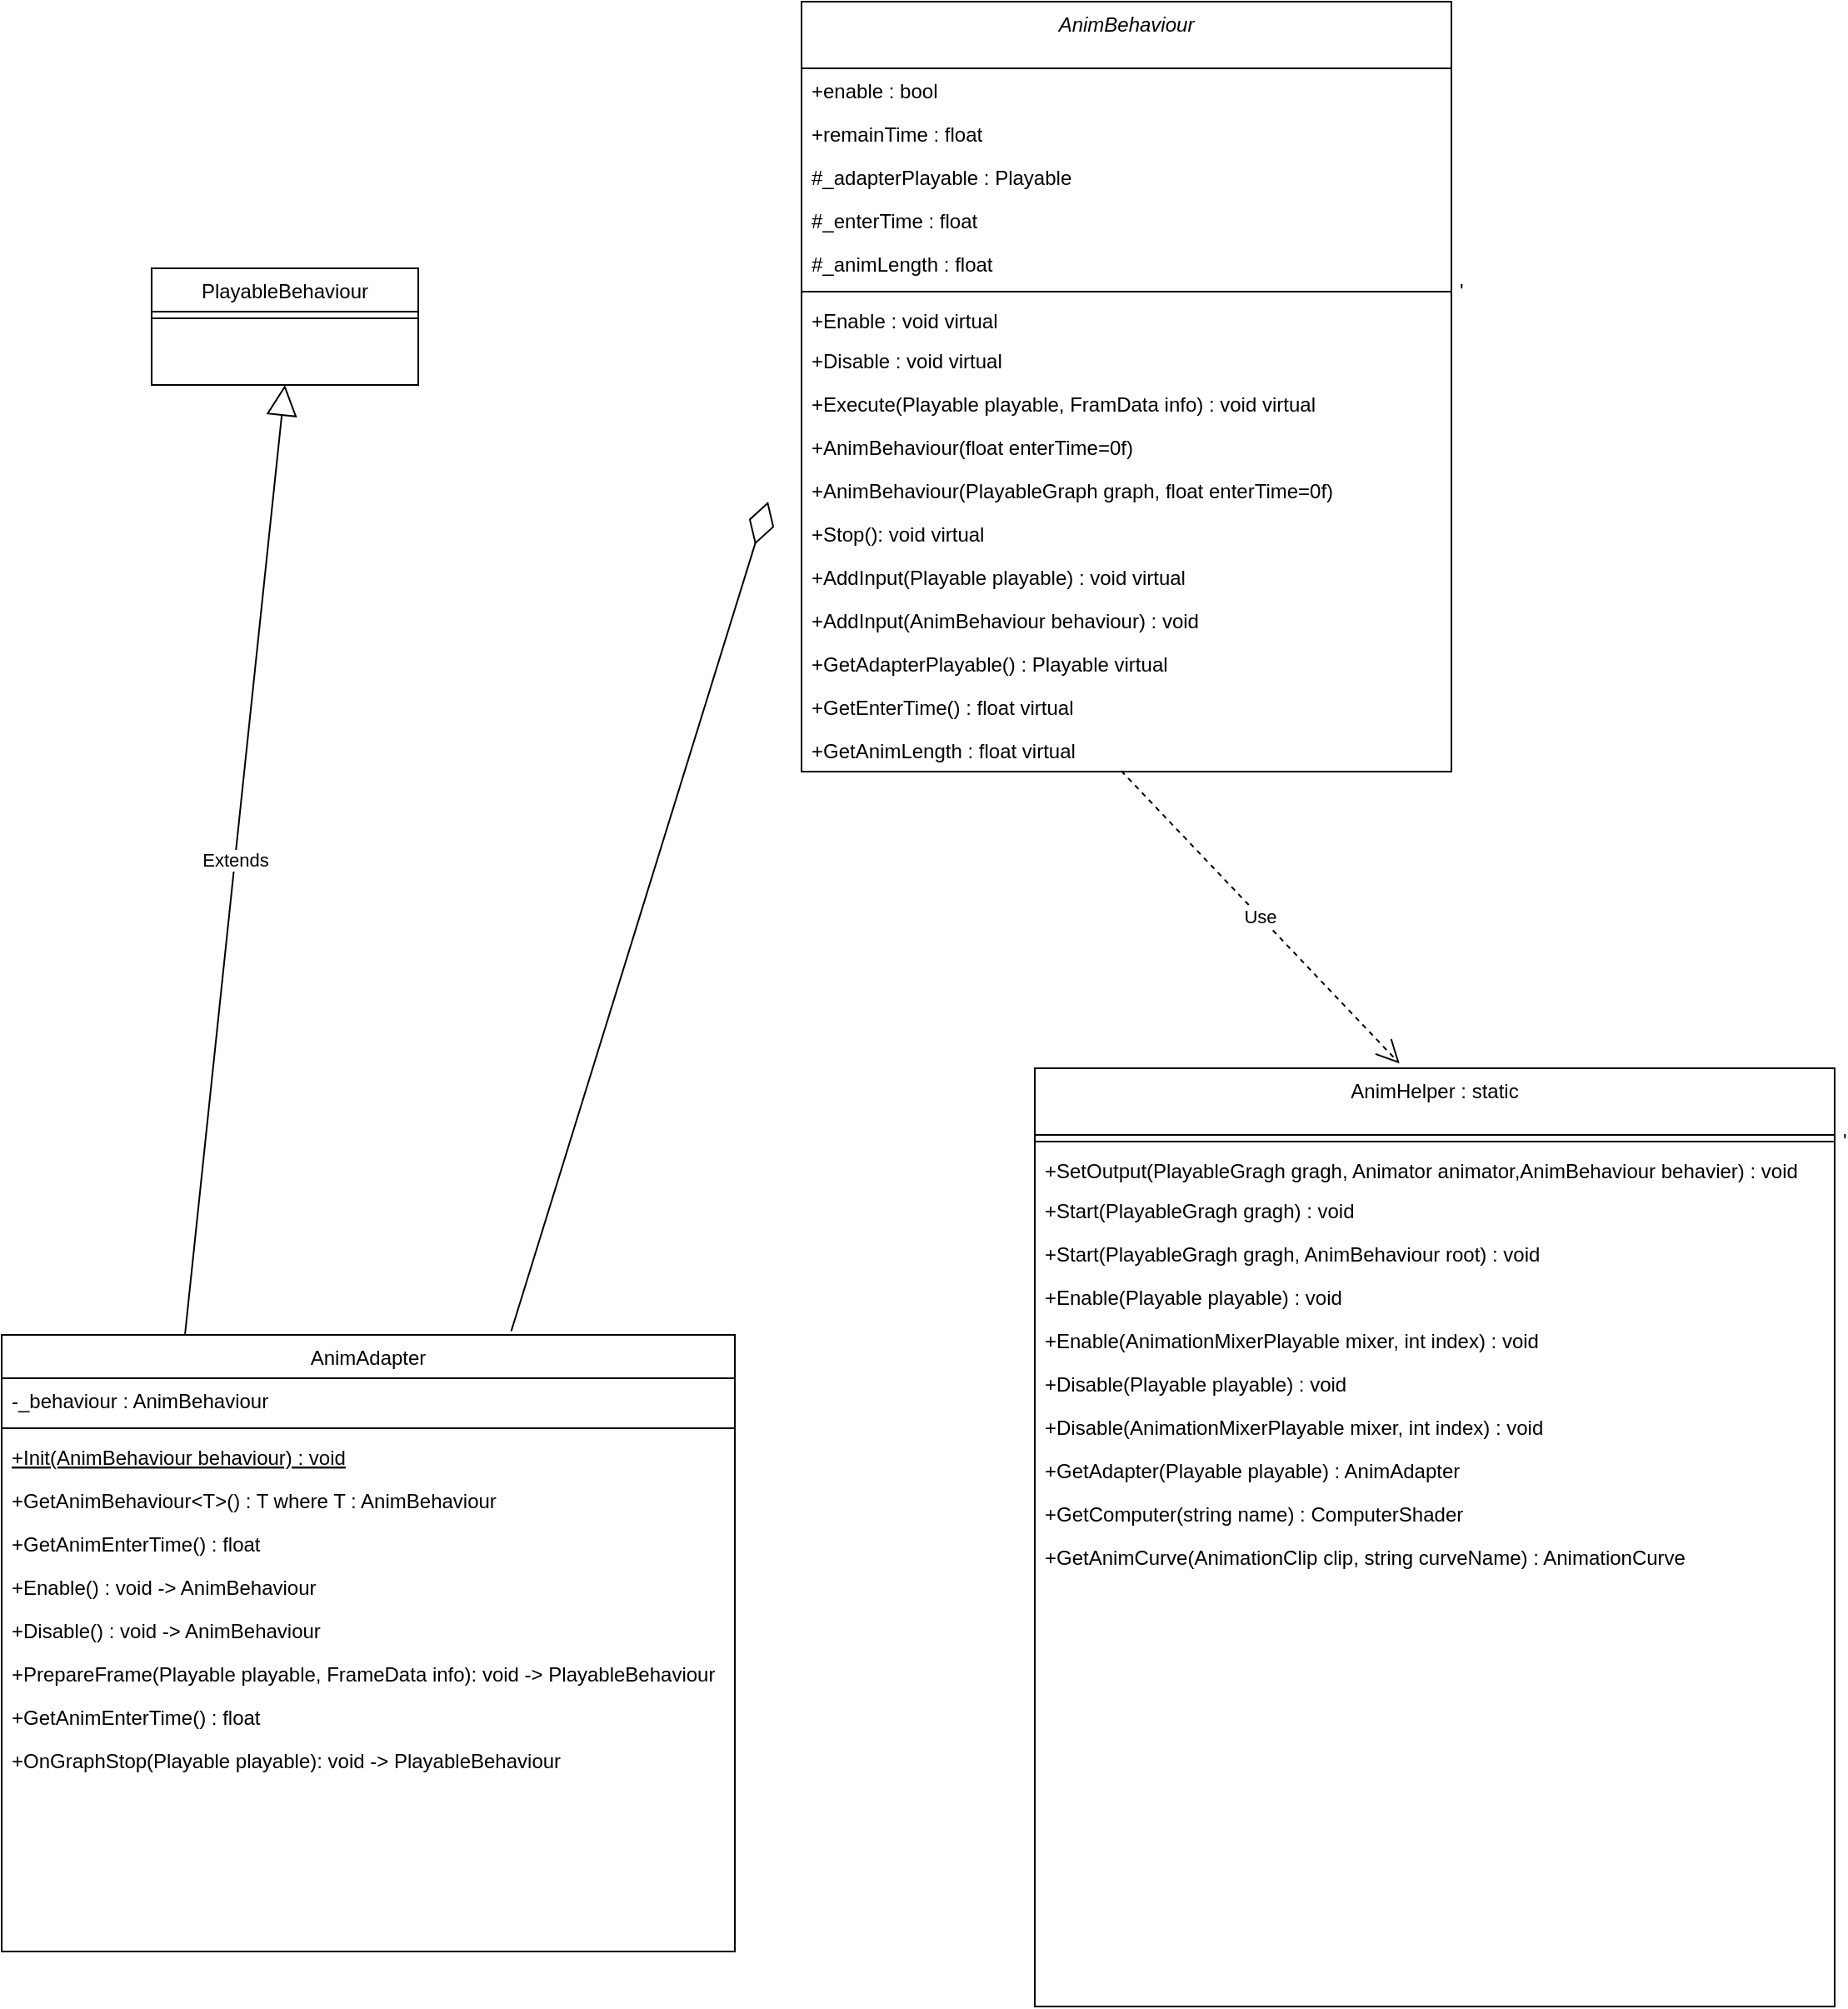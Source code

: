 <mxfile version="26.0.15">
  <diagram id="C5RBs43oDa-KdzZeNtuy" name="Page-1">
    <mxGraphModel dx="1188" dy="658" grid="1" gridSize="10" guides="1" tooltips="1" connect="1" arrows="1" fold="1" page="1" pageScale="1" pageWidth="827" pageHeight="1169" math="0" shadow="0">
      <root>
        <mxCell id="WIyWlLk6GJQsqaUBKTNV-0" />
        <mxCell id="WIyWlLk6GJQsqaUBKTNV-1" parent="WIyWlLk6GJQsqaUBKTNV-0" />
        <mxCell id="zkfFHV4jXpPFQw0GAbJ--0" value="AnimBehaviour" style="swimlane;fontStyle=2;align=center;verticalAlign=top;childLayout=stackLayout;horizontal=1;startSize=40;horizontalStack=0;resizeParent=1;resizeLast=0;collapsible=1;marginBottom=0;rounded=0;shadow=0;strokeWidth=1;" parent="WIyWlLk6GJQsqaUBKTNV-1" vertex="1">
          <mxGeometry x="500" y="130" width="390" height="462" as="geometry">
            <mxRectangle x="230" y="140" width="160" height="26" as="alternateBounds" />
          </mxGeometry>
        </mxCell>
        <mxCell id="GBUYpkYhpgL8Z6kxorFF-44" value="+enable : bool" style="text;align=left;verticalAlign=top;spacingLeft=4;spacingRight=4;overflow=hidden;rotatable=0;points=[[0,0.5],[1,0.5]];portConstraint=eastwest;" vertex="1" parent="zkfFHV4jXpPFQw0GAbJ--0">
          <mxGeometry y="40" width="390" height="26" as="geometry" />
        </mxCell>
        <mxCell id="GBUYpkYhpgL8Z6kxorFF-47" value="+remainTime : float" style="text;align=left;verticalAlign=top;spacingLeft=4;spacingRight=4;overflow=hidden;rotatable=0;points=[[0,0.5],[1,0.5]];portConstraint=eastwest;" vertex="1" parent="zkfFHV4jXpPFQw0GAbJ--0">
          <mxGeometry y="66" width="390" height="26" as="geometry" />
        </mxCell>
        <mxCell id="GBUYpkYhpgL8Z6kxorFF-51" value="#_adapterPlayable : Playable" style="text;align=left;verticalAlign=top;spacingLeft=4;spacingRight=4;overflow=hidden;rotatable=0;points=[[0,0.5],[1,0.5]];portConstraint=eastwest;" vertex="1" parent="zkfFHV4jXpPFQw0GAbJ--0">
          <mxGeometry y="92" width="390" height="26" as="geometry" />
        </mxCell>
        <mxCell id="GBUYpkYhpgL8Z6kxorFF-52" value="#_enterTime : float" style="text;align=left;verticalAlign=top;spacingLeft=4;spacingRight=4;overflow=hidden;rotatable=0;points=[[0,0.5],[1,0.5]];portConstraint=eastwest;" vertex="1" parent="zkfFHV4jXpPFQw0GAbJ--0">
          <mxGeometry y="118" width="390" height="26" as="geometry" />
        </mxCell>
        <mxCell id="GBUYpkYhpgL8Z6kxorFF-53" value="#_animLength : float" style="text;align=left;verticalAlign=top;spacingLeft=4;spacingRight=4;overflow=hidden;rotatable=0;points=[[0,0.5],[1,0.5]];portConstraint=eastwest;" vertex="1" parent="zkfFHV4jXpPFQw0GAbJ--0">
          <mxGeometry y="144" width="390" height="26" as="geometry" />
        </mxCell>
        <mxCell id="zkfFHV4jXpPFQw0GAbJ--4" value="&#39;" style="line;html=1;strokeWidth=1;align=left;verticalAlign=middle;spacingTop=-1;spacingLeft=3;spacingRight=3;rotatable=0;labelPosition=right;points=[];portConstraint=eastwest;" parent="zkfFHV4jXpPFQw0GAbJ--0" vertex="1">
          <mxGeometry y="170" width="390" height="8" as="geometry" />
        </mxCell>
        <mxCell id="zkfFHV4jXpPFQw0GAbJ--5" value="+Enable : void virtual&#xa;" style="text;align=left;verticalAlign=top;spacingLeft=4;spacingRight=4;overflow=hidden;rotatable=0;points=[[0,0.5],[1,0.5]];portConstraint=eastwest;" parent="zkfFHV4jXpPFQw0GAbJ--0" vertex="1">
          <mxGeometry y="178" width="390" height="24" as="geometry" />
        </mxCell>
        <mxCell id="GBUYpkYhpgL8Z6kxorFF-0" value="+Disable : void virtual" style="text;align=left;verticalAlign=top;spacingLeft=4;spacingRight=4;overflow=hidden;rotatable=0;points=[[0,0.5],[1,0.5]];portConstraint=eastwest;" vertex="1" parent="zkfFHV4jXpPFQw0GAbJ--0">
          <mxGeometry y="202" width="390" height="26" as="geometry" />
        </mxCell>
        <mxCell id="GBUYpkYhpgL8Z6kxorFF-2" value="+Execute(Playable playable, FramData info) : void virtual" style="text;align=left;verticalAlign=top;spacingLeft=4;spacingRight=4;overflow=hidden;rotatable=0;points=[[0,0.5],[1,0.5]];portConstraint=eastwest;" vertex="1" parent="zkfFHV4jXpPFQw0GAbJ--0">
          <mxGeometry y="228" width="390" height="26" as="geometry" />
        </mxCell>
        <mxCell id="GBUYpkYhpgL8Z6kxorFF-54" value="+AnimBehaviour(float enterTime=0f)" style="text;align=left;verticalAlign=top;spacingLeft=4;spacingRight=4;overflow=hidden;rotatable=0;points=[[0,0.5],[1,0.5]];portConstraint=eastwest;" vertex="1" parent="zkfFHV4jXpPFQw0GAbJ--0">
          <mxGeometry y="254" width="390" height="26" as="geometry" />
        </mxCell>
        <mxCell id="GBUYpkYhpgL8Z6kxorFF-55" value="+AnimBehaviour(PlayableGraph graph, float enterTime=0f)" style="text;align=left;verticalAlign=top;spacingLeft=4;spacingRight=4;overflow=hidden;rotatable=0;points=[[0,0.5],[1,0.5]];portConstraint=eastwest;" vertex="1" parent="zkfFHV4jXpPFQw0GAbJ--0">
          <mxGeometry y="280" width="390" height="26" as="geometry" />
        </mxCell>
        <mxCell id="GBUYpkYhpgL8Z6kxorFF-56" value="+Stop(): void virtual" style="text;align=left;verticalAlign=top;spacingLeft=4;spacingRight=4;overflow=hidden;rotatable=0;points=[[0,0.5],[1,0.5]];portConstraint=eastwest;" vertex="1" parent="zkfFHV4jXpPFQw0GAbJ--0">
          <mxGeometry y="306" width="390" height="26" as="geometry" />
        </mxCell>
        <mxCell id="GBUYpkYhpgL8Z6kxorFF-57" value="+AddInput(Playable playable) : void virtual" style="text;align=left;verticalAlign=top;spacingLeft=4;spacingRight=4;overflow=hidden;rotatable=0;points=[[0,0.5],[1,0.5]];portConstraint=eastwest;" vertex="1" parent="zkfFHV4jXpPFQw0GAbJ--0">
          <mxGeometry y="332" width="390" height="26" as="geometry" />
        </mxCell>
        <mxCell id="GBUYpkYhpgL8Z6kxorFF-64" value="+AddInput(AnimBehaviour behaviour) : void" style="text;align=left;verticalAlign=top;spacingLeft=4;spacingRight=4;overflow=hidden;rotatable=0;points=[[0,0.5],[1,0.5]];portConstraint=eastwest;" vertex="1" parent="zkfFHV4jXpPFQw0GAbJ--0">
          <mxGeometry y="358" width="390" height="26" as="geometry" />
        </mxCell>
        <mxCell id="GBUYpkYhpgL8Z6kxorFF-58" value="+GetAdapterPlayable() : Playable virtual" style="text;align=left;verticalAlign=top;spacingLeft=4;spacingRight=4;overflow=hidden;rotatable=0;points=[[0,0.5],[1,0.5]];portConstraint=eastwest;" vertex="1" parent="zkfFHV4jXpPFQw0GAbJ--0">
          <mxGeometry y="384" width="390" height="26" as="geometry" />
        </mxCell>
        <mxCell id="GBUYpkYhpgL8Z6kxorFF-59" value="+GetEnterTime() : float virtual" style="text;align=left;verticalAlign=top;spacingLeft=4;spacingRight=4;overflow=hidden;rotatable=0;points=[[0,0.5],[1,0.5]];portConstraint=eastwest;" vertex="1" parent="zkfFHV4jXpPFQw0GAbJ--0">
          <mxGeometry y="410" width="390" height="26" as="geometry" />
        </mxCell>
        <mxCell id="GBUYpkYhpgL8Z6kxorFF-62" value="+GetAnimLength : float virtual" style="text;align=left;verticalAlign=top;spacingLeft=4;spacingRight=4;overflow=hidden;rotatable=0;points=[[0,0.5],[1,0.5]];portConstraint=eastwest;" vertex="1" parent="zkfFHV4jXpPFQw0GAbJ--0">
          <mxGeometry y="436" width="390" height="26" as="geometry" />
        </mxCell>
        <mxCell id="zkfFHV4jXpPFQw0GAbJ--6" value="AnimAdapter" style="swimlane;fontStyle=0;align=center;verticalAlign=top;childLayout=stackLayout;horizontal=1;startSize=26;horizontalStack=0;resizeParent=1;resizeLast=0;collapsible=1;marginBottom=0;rounded=0;shadow=0;strokeWidth=1;" parent="WIyWlLk6GJQsqaUBKTNV-1" vertex="1">
          <mxGeometry x="20" y="930" width="440" height="370" as="geometry">
            <mxRectangle x="150" y="510" width="160" height="26" as="alternateBounds" />
          </mxGeometry>
        </mxCell>
        <mxCell id="zkfFHV4jXpPFQw0GAbJ--8" value="-_behaviour : AnimBehaviour" style="text;align=left;verticalAlign=top;spacingLeft=4;spacingRight=4;overflow=hidden;rotatable=0;points=[[0,0.5],[1,0.5]];portConstraint=eastwest;rounded=0;shadow=0;html=0;" parent="zkfFHV4jXpPFQw0GAbJ--6" vertex="1">
          <mxGeometry y="26" width="440" height="26" as="geometry" />
        </mxCell>
        <mxCell id="zkfFHV4jXpPFQw0GAbJ--9" value="" style="line;html=1;strokeWidth=1;align=left;verticalAlign=middle;spacingTop=-1;spacingLeft=3;spacingRight=3;rotatable=0;labelPosition=right;points=[];portConstraint=eastwest;" parent="zkfFHV4jXpPFQw0GAbJ--6" vertex="1">
          <mxGeometry y="52" width="440" height="8" as="geometry" />
        </mxCell>
        <mxCell id="zkfFHV4jXpPFQw0GAbJ--10" value="+Init(AnimBehaviour behaviour) : void" style="text;align=left;verticalAlign=top;spacingLeft=4;spacingRight=4;overflow=hidden;rotatable=0;points=[[0,0.5],[1,0.5]];portConstraint=eastwest;fontStyle=4" parent="zkfFHV4jXpPFQw0GAbJ--6" vertex="1">
          <mxGeometry y="60" width="440" height="26" as="geometry" />
        </mxCell>
        <mxCell id="zkfFHV4jXpPFQw0GAbJ--11" value="+GetAnimBehaviour&lt;T&gt;() : T where T : AnimBehaviour" style="text;align=left;verticalAlign=top;spacingLeft=4;spacingRight=4;overflow=hidden;rotatable=0;points=[[0,0.5],[1,0.5]];portConstraint=eastwest;" parent="zkfFHV4jXpPFQw0GAbJ--6" vertex="1">
          <mxGeometry y="86" width="440" height="26" as="geometry" />
        </mxCell>
        <mxCell id="GBUYpkYhpgL8Z6kxorFF-34" value="+GetAnimEnterTime() : float" style="text;align=left;verticalAlign=top;spacingLeft=4;spacingRight=4;overflow=hidden;rotatable=0;points=[[0,0.5],[1,0.5]];portConstraint=eastwest;" vertex="1" parent="zkfFHV4jXpPFQw0GAbJ--6">
          <mxGeometry y="112" width="440" height="26" as="geometry" />
        </mxCell>
        <mxCell id="GBUYpkYhpgL8Z6kxorFF-36" value="+Enable() : void -&gt; AnimBehaviour" style="text;align=left;verticalAlign=top;spacingLeft=4;spacingRight=4;overflow=hidden;rotatable=0;points=[[0,0.5],[1,0.5]];portConstraint=eastwest;" vertex="1" parent="zkfFHV4jXpPFQw0GAbJ--6">
          <mxGeometry y="138" width="440" height="26" as="geometry" />
        </mxCell>
        <mxCell id="GBUYpkYhpgL8Z6kxorFF-37" value="+Disable() : void -&gt; AnimBehaviour" style="text;align=left;verticalAlign=top;spacingLeft=4;spacingRight=4;overflow=hidden;rotatable=0;points=[[0,0.5],[1,0.5]];portConstraint=eastwest;" vertex="1" parent="zkfFHV4jXpPFQw0GAbJ--6">
          <mxGeometry y="164" width="440" height="26" as="geometry" />
        </mxCell>
        <mxCell id="GBUYpkYhpgL8Z6kxorFF-38" value="+PrepareFrame(Playable playable, FrameData info): void -&gt; PlayableBehaviour" style="text;align=left;verticalAlign=top;spacingLeft=4;spacingRight=4;overflow=hidden;rotatable=0;points=[[0,0.5],[1,0.5]];portConstraint=eastwest;" vertex="1" parent="zkfFHV4jXpPFQw0GAbJ--6">
          <mxGeometry y="190" width="440" height="26" as="geometry" />
        </mxCell>
        <mxCell id="GBUYpkYhpgL8Z6kxorFF-39" value="+GetAnimEnterTime() : float" style="text;align=left;verticalAlign=top;spacingLeft=4;spacingRight=4;overflow=hidden;rotatable=0;points=[[0,0.5],[1,0.5]];portConstraint=eastwest;" vertex="1" parent="zkfFHV4jXpPFQw0GAbJ--6">
          <mxGeometry y="216" width="440" height="26" as="geometry" />
        </mxCell>
        <mxCell id="GBUYpkYhpgL8Z6kxorFF-43" value="+OnGraphStop(Playable playable): void -&gt; PlayableBehaviour" style="text;align=left;verticalAlign=top;spacingLeft=4;spacingRight=4;overflow=hidden;rotatable=0;points=[[0,0.5],[1,0.5]];portConstraint=eastwest;" vertex="1" parent="zkfFHV4jXpPFQw0GAbJ--6">
          <mxGeometry y="242" width="440" height="26" as="geometry" />
        </mxCell>
        <mxCell id="zkfFHV4jXpPFQw0GAbJ--13" value="PlayableBehaviour" style="swimlane;fontStyle=0;align=center;verticalAlign=top;childLayout=stackLayout;horizontal=1;startSize=26;horizontalStack=0;resizeParent=1;resizeLast=0;collapsible=1;marginBottom=0;rounded=0;shadow=0;strokeWidth=1;" parent="WIyWlLk6GJQsqaUBKTNV-1" vertex="1">
          <mxGeometry x="110" y="290" width="160" height="70" as="geometry">
            <mxRectangle x="340" y="380" width="170" height="26" as="alternateBounds" />
          </mxGeometry>
        </mxCell>
        <mxCell id="zkfFHV4jXpPFQw0GAbJ--15" value="" style="line;html=1;strokeWidth=1;align=left;verticalAlign=middle;spacingTop=-1;spacingLeft=3;spacingRight=3;rotatable=0;labelPosition=right;points=[];portConstraint=eastwest;" parent="zkfFHV4jXpPFQw0GAbJ--13" vertex="1">
          <mxGeometry y="26" width="160" height="8" as="geometry" />
        </mxCell>
        <mxCell id="GBUYpkYhpgL8Z6kxorFF-8" value="Extends" style="endArrow=block;endSize=16;endFill=0;html=1;rounded=0;entryX=0.5;entryY=1;entryDx=0;entryDy=0;exitX=0.25;exitY=0;exitDx=0;exitDy=0;" edge="1" parent="WIyWlLk6GJQsqaUBKTNV-1" source="zkfFHV4jXpPFQw0GAbJ--6" target="zkfFHV4jXpPFQw0GAbJ--13">
          <mxGeometry width="160" relative="1" as="geometry">
            <mxPoint x="150" y="480" as="sourcePoint" />
            <mxPoint x="310" y="480" as="targetPoint" />
          </mxGeometry>
        </mxCell>
        <mxCell id="GBUYpkYhpgL8Z6kxorFF-9" value="" style="endArrow=diamondThin;endFill=0;endSize=24;html=1;rounded=0;exitX=0.695;exitY=-0.006;exitDx=0;exitDy=0;exitPerimeter=0;movable=1;resizable=1;rotatable=1;deletable=1;editable=1;locked=0;connectable=1;" edge="1" parent="WIyWlLk6GJQsqaUBKTNV-1" source="zkfFHV4jXpPFQw0GAbJ--6">
          <mxGeometry width="160" relative="1" as="geometry">
            <mxPoint x="491.89" y="782" as="sourcePoint" />
            <mxPoint x="480" y="430" as="targetPoint" />
          </mxGeometry>
        </mxCell>
        <mxCell id="GBUYpkYhpgL8Z6kxorFF-71" value="AnimHelper : static" style="swimlane;fontStyle=0;align=center;verticalAlign=top;childLayout=stackLayout;horizontal=1;startSize=40;horizontalStack=0;resizeParent=1;resizeLast=0;collapsible=1;marginBottom=0;rounded=0;shadow=0;strokeWidth=1;" vertex="1" parent="WIyWlLk6GJQsqaUBKTNV-1">
          <mxGeometry x="640" y="770" width="480" height="563" as="geometry">
            <mxRectangle x="230" y="140" width="160" height="26" as="alternateBounds" />
          </mxGeometry>
        </mxCell>
        <mxCell id="GBUYpkYhpgL8Z6kxorFF-77" value="&#39;" style="line;html=1;strokeWidth=1;align=left;verticalAlign=middle;spacingTop=-1;spacingLeft=3;spacingRight=3;rotatable=0;labelPosition=right;points=[];portConstraint=eastwest;" vertex="1" parent="GBUYpkYhpgL8Z6kxorFF-71">
          <mxGeometry y="40" width="480" height="8" as="geometry" />
        </mxCell>
        <mxCell id="GBUYpkYhpgL8Z6kxorFF-78" value="+SetOutput(PlayableGragh gragh, Animator animator,AnimBehaviour behavier) : void" style="text;align=left;verticalAlign=top;spacingLeft=4;spacingRight=4;overflow=hidden;rotatable=0;points=[[0,0.5],[1,0.5]];portConstraint=eastwest;" vertex="1" parent="GBUYpkYhpgL8Z6kxorFF-71">
          <mxGeometry y="48" width="480" height="24" as="geometry" />
        </mxCell>
        <mxCell id="GBUYpkYhpgL8Z6kxorFF-79" value="+Start(PlayableGragh gragh) : void" style="text;align=left;verticalAlign=top;spacingLeft=4;spacingRight=4;overflow=hidden;rotatable=0;points=[[0,0.5],[1,0.5]];portConstraint=eastwest;" vertex="1" parent="GBUYpkYhpgL8Z6kxorFF-71">
          <mxGeometry y="72" width="480" height="26" as="geometry" />
        </mxCell>
        <mxCell id="GBUYpkYhpgL8Z6kxorFF-80" value="+Start(PlayableGragh gragh, AnimBehaviour root) : void" style="text;align=left;verticalAlign=top;spacingLeft=4;spacingRight=4;overflow=hidden;rotatable=0;points=[[0,0.5],[1,0.5]];portConstraint=eastwest;" vertex="1" parent="GBUYpkYhpgL8Z6kxorFF-71">
          <mxGeometry y="98" width="480" height="26" as="geometry" />
        </mxCell>
        <mxCell id="GBUYpkYhpgL8Z6kxorFF-81" value="+Enable(Playable playable) : void" style="text;align=left;verticalAlign=top;spacingLeft=4;spacingRight=4;overflow=hidden;rotatable=0;points=[[0,0.5],[1,0.5]];portConstraint=eastwest;" vertex="1" parent="GBUYpkYhpgL8Z6kxorFF-71">
          <mxGeometry y="124" width="480" height="26" as="geometry" />
        </mxCell>
        <mxCell id="GBUYpkYhpgL8Z6kxorFF-82" value="+Enable(AnimationMixerPlayable mixer, int index) : void" style="text;align=left;verticalAlign=top;spacingLeft=4;spacingRight=4;overflow=hidden;rotatable=0;points=[[0,0.5],[1,0.5]];portConstraint=eastwest;" vertex="1" parent="GBUYpkYhpgL8Z6kxorFF-71">
          <mxGeometry y="150" width="480" height="26" as="geometry" />
        </mxCell>
        <mxCell id="GBUYpkYhpgL8Z6kxorFF-83" value="+Disable(Playable playable) : void" style="text;align=left;verticalAlign=top;spacingLeft=4;spacingRight=4;overflow=hidden;rotatable=0;points=[[0,0.5],[1,0.5]];portConstraint=eastwest;" vertex="1" parent="GBUYpkYhpgL8Z6kxorFF-71">
          <mxGeometry y="176" width="480" height="26" as="geometry" />
        </mxCell>
        <mxCell id="GBUYpkYhpgL8Z6kxorFF-84" value="+Disable(AnimationMixerPlayable mixer, int index) : void" style="text;align=left;verticalAlign=top;spacingLeft=4;spacingRight=4;overflow=hidden;rotatable=0;points=[[0,0.5],[1,0.5]];portConstraint=eastwest;" vertex="1" parent="GBUYpkYhpgL8Z6kxorFF-71">
          <mxGeometry y="202" width="480" height="26" as="geometry" />
        </mxCell>
        <mxCell id="GBUYpkYhpgL8Z6kxorFF-85" value="+GetAdapter(Playable playable) : AnimAdapter" style="text;align=left;verticalAlign=top;spacingLeft=4;spacingRight=4;overflow=hidden;rotatable=0;points=[[0,0.5],[1,0.5]];portConstraint=eastwest;" vertex="1" parent="GBUYpkYhpgL8Z6kxorFF-71">
          <mxGeometry y="228" width="480" height="26" as="geometry" />
        </mxCell>
        <mxCell id="GBUYpkYhpgL8Z6kxorFF-86" value="+GetComputer(string name) : ComputerShader" style="text;align=left;verticalAlign=top;spacingLeft=4;spacingRight=4;overflow=hidden;rotatable=0;points=[[0,0.5],[1,0.5]];portConstraint=eastwest;" vertex="1" parent="GBUYpkYhpgL8Z6kxorFF-71">
          <mxGeometry y="254" width="480" height="26" as="geometry" />
        </mxCell>
        <mxCell id="GBUYpkYhpgL8Z6kxorFF-87" value="+GetAnimCurve(AnimationClip clip, string curveName) : AnimationCurve" style="text;align=left;verticalAlign=top;spacingLeft=4;spacingRight=4;overflow=hidden;rotatable=0;points=[[0,0.5],[1,0.5]];portConstraint=eastwest;" vertex="1" parent="GBUYpkYhpgL8Z6kxorFF-71">
          <mxGeometry y="280" width="480" height="26" as="geometry" />
        </mxCell>
        <mxCell id="GBUYpkYhpgL8Z6kxorFF-89" value="Use" style="endArrow=open;endSize=12;dashed=1;html=1;rounded=0;entryX=0.456;entryY=-0.005;entryDx=0;entryDy=0;entryPerimeter=0;exitX=0.492;exitY=0.984;exitDx=0;exitDy=0;exitPerimeter=0;" edge="1" parent="WIyWlLk6GJQsqaUBKTNV-1" source="GBUYpkYhpgL8Z6kxorFF-62" target="GBUYpkYhpgL8Z6kxorFF-71">
          <mxGeometry width="160" relative="1" as="geometry">
            <mxPoint x="700" y="610" as="sourcePoint" />
            <mxPoint x="860" y="610" as="targetPoint" />
          </mxGeometry>
        </mxCell>
      </root>
    </mxGraphModel>
  </diagram>
</mxfile>
